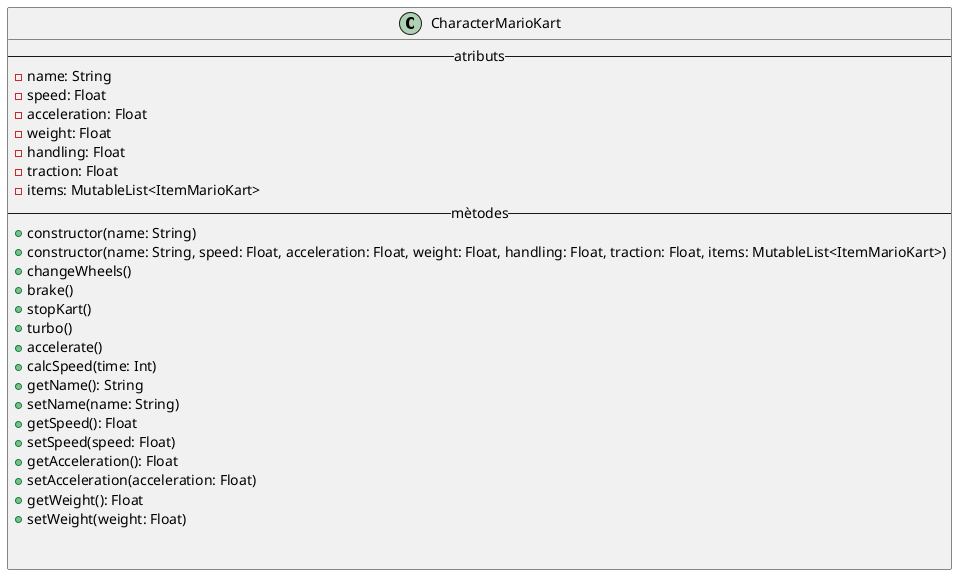 @startuml
'https://plantuml.com/class-diagram

class CharacterMarioKart {
    -- atributs --
    - name: String
    - speed: Float
    - acceleration: Float
    - weight: Float
    - handling: Float
    - traction: Float
    - items: MutableList<ItemMarioKart>
    -- mètodes --
    + constructor(name: String)
    + constructor(name: String, speed: Float, acceleration: Float, weight: Float, handling: Float, traction: Float, items: MutableList<ItemMarioKart>)
    + changeWheels()
    + brake()
    + stopKart()
    + turbo()
    + accelerate()
    + calcSpeed(time: Int)
    + getName(): String
    + setName(name: String)
    + getSpeed(): Float
    + setSpeed(speed: Float)
    + getAcceleration(): Float
    + setAcceleration(acceleration: Float)
    + getWeight(): Float
    + setWeight(weight: Float)


}

@enduml